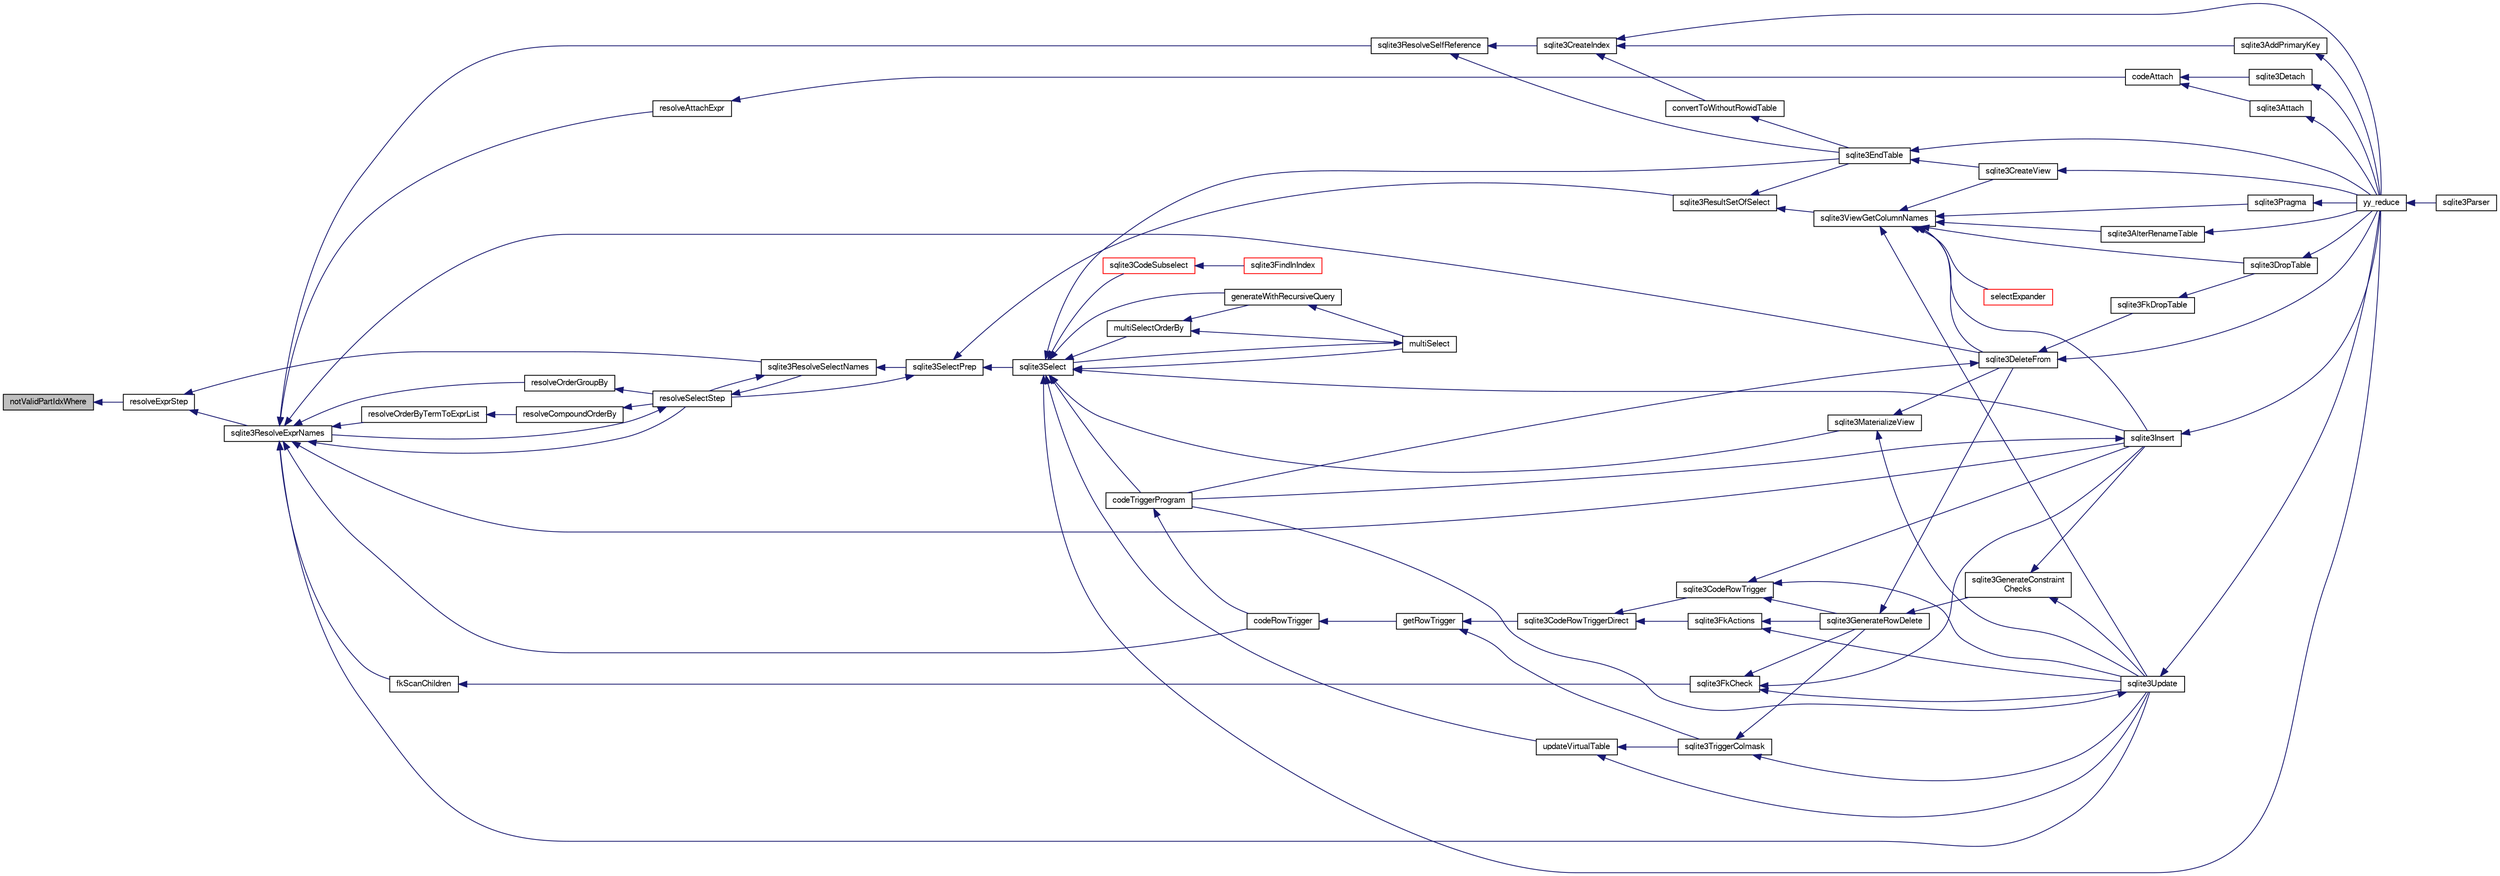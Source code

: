digraph "notValidPartIdxWhere"
{
  edge [fontname="FreeSans",fontsize="10",labelfontname="FreeSans",labelfontsize="10"];
  node [fontname="FreeSans",fontsize="10",shape=record];
  rankdir="LR";
  Node184068 [label="notValidPartIdxWhere",height=0.2,width=0.4,color="black", fillcolor="grey75", style="filled", fontcolor="black"];
  Node184068 -> Node184069 [dir="back",color="midnightblue",fontsize="10",style="solid",fontname="FreeSans"];
  Node184069 [label="resolveExprStep",height=0.2,width=0.4,color="black", fillcolor="white", style="filled",URL="$sqlite3_8c.html#a0687a8650fd8a4ebbf5c2c5a75a8fb13"];
  Node184069 -> Node184070 [dir="back",color="midnightblue",fontsize="10",style="solid",fontname="FreeSans"];
  Node184070 [label="sqlite3ResolveExprNames",height=0.2,width=0.4,color="black", fillcolor="white", style="filled",URL="$sqlite3_8c.html#a537cf717a3f847807d3a3fd65da636ad"];
  Node184070 -> Node184071 [dir="back",color="midnightblue",fontsize="10",style="solid",fontname="FreeSans"];
  Node184071 [label="resolveOrderByTermToExprList",height=0.2,width=0.4,color="black", fillcolor="white", style="filled",URL="$sqlite3_8c.html#ac7f7eabdc769257622ad90aac3e02fe6"];
  Node184071 -> Node184072 [dir="back",color="midnightblue",fontsize="10",style="solid",fontname="FreeSans"];
  Node184072 [label="resolveCompoundOrderBy",height=0.2,width=0.4,color="black", fillcolor="white", style="filled",URL="$sqlite3_8c.html#a462c5aa49cfd6aad6a92fa60ddefc569"];
  Node184072 -> Node184073 [dir="back",color="midnightblue",fontsize="10",style="solid",fontname="FreeSans"];
  Node184073 [label="resolveSelectStep",height=0.2,width=0.4,color="black", fillcolor="white", style="filled",URL="$sqlite3_8c.html#a0b9015a9e505c63fd104dcbad672c814"];
  Node184073 -> Node184070 [dir="back",color="midnightblue",fontsize="10",style="solid",fontname="FreeSans"];
  Node184073 -> Node184074 [dir="back",color="midnightblue",fontsize="10",style="solid",fontname="FreeSans"];
  Node184074 [label="sqlite3ResolveSelectNames",height=0.2,width=0.4,color="black", fillcolor="white", style="filled",URL="$sqlite3_8c.html#a0cf10c480643b1ab9eaa02056a400734"];
  Node184074 -> Node184073 [dir="back",color="midnightblue",fontsize="10",style="solid",fontname="FreeSans"];
  Node184074 -> Node184075 [dir="back",color="midnightblue",fontsize="10",style="solid",fontname="FreeSans"];
  Node184075 [label="sqlite3SelectPrep",height=0.2,width=0.4,color="black", fillcolor="white", style="filled",URL="$sqlite3_8c.html#aa4385bd53c0a43dea72fbc23cc78e1c6"];
  Node184075 -> Node184073 [dir="back",color="midnightblue",fontsize="10",style="solid",fontname="FreeSans"];
  Node184075 -> Node184076 [dir="back",color="midnightblue",fontsize="10",style="solid",fontname="FreeSans"];
  Node184076 [label="sqlite3ResultSetOfSelect",height=0.2,width=0.4,color="black", fillcolor="white", style="filled",URL="$sqlite3_8c.html#ade35a86757654a36498d74152aa2fda8"];
  Node184076 -> Node184077 [dir="back",color="midnightblue",fontsize="10",style="solid",fontname="FreeSans"];
  Node184077 [label="sqlite3EndTable",height=0.2,width=0.4,color="black", fillcolor="white", style="filled",URL="$sqlite3_8c.html#a7b5f2c66c0f0b6f819d970ca389768b0"];
  Node184077 -> Node184078 [dir="back",color="midnightblue",fontsize="10",style="solid",fontname="FreeSans"];
  Node184078 [label="sqlite3CreateView",height=0.2,width=0.4,color="black", fillcolor="white", style="filled",URL="$sqlite3_8c.html#a9d85cb00ff71dee5cd9a019503a6982e"];
  Node184078 -> Node184079 [dir="back",color="midnightblue",fontsize="10",style="solid",fontname="FreeSans"];
  Node184079 [label="yy_reduce",height=0.2,width=0.4,color="black", fillcolor="white", style="filled",URL="$sqlite3_8c.html#a7c419a9b25711c666a9a2449ef377f14"];
  Node184079 -> Node184080 [dir="back",color="midnightblue",fontsize="10",style="solid",fontname="FreeSans"];
  Node184080 [label="sqlite3Parser",height=0.2,width=0.4,color="black", fillcolor="white", style="filled",URL="$sqlite3_8c.html#a0327d71a5fabe0b6a343d78a2602e72a"];
  Node184077 -> Node184079 [dir="back",color="midnightblue",fontsize="10",style="solid",fontname="FreeSans"];
  Node184076 -> Node184081 [dir="back",color="midnightblue",fontsize="10",style="solid",fontname="FreeSans"];
  Node184081 [label="sqlite3ViewGetColumnNames",height=0.2,width=0.4,color="black", fillcolor="white", style="filled",URL="$sqlite3_8c.html#aebc7cd8d9e2bd174ae0a60363d3f6ce8"];
  Node184081 -> Node184082 [dir="back",color="midnightblue",fontsize="10",style="solid",fontname="FreeSans"];
  Node184082 [label="sqlite3AlterRenameTable",height=0.2,width=0.4,color="black", fillcolor="white", style="filled",URL="$sqlite3_8c.html#aa5cfdb507ff74e559f2efb0318c96d2c"];
  Node184082 -> Node184079 [dir="back",color="midnightblue",fontsize="10",style="solid",fontname="FreeSans"];
  Node184081 -> Node184078 [dir="back",color="midnightblue",fontsize="10",style="solid",fontname="FreeSans"];
  Node184081 -> Node184083 [dir="back",color="midnightblue",fontsize="10",style="solid",fontname="FreeSans"];
  Node184083 [label="sqlite3DropTable",height=0.2,width=0.4,color="black", fillcolor="white", style="filled",URL="$sqlite3_8c.html#a5534f77364b5568783c0e50db3c9defb"];
  Node184083 -> Node184079 [dir="back",color="midnightblue",fontsize="10",style="solid",fontname="FreeSans"];
  Node184081 -> Node184084 [dir="back",color="midnightblue",fontsize="10",style="solid",fontname="FreeSans"];
  Node184084 [label="sqlite3DeleteFrom",height=0.2,width=0.4,color="black", fillcolor="white", style="filled",URL="$sqlite3_8c.html#ab9b4b45349188b49eabb23f94608a091"];
  Node184084 -> Node184085 [dir="back",color="midnightblue",fontsize="10",style="solid",fontname="FreeSans"];
  Node184085 [label="sqlite3FkDropTable",height=0.2,width=0.4,color="black", fillcolor="white", style="filled",URL="$sqlite3_8c.html#a1218c6fc74e89152ceaa4760e82f5ef9"];
  Node184085 -> Node184083 [dir="back",color="midnightblue",fontsize="10",style="solid",fontname="FreeSans"];
  Node184084 -> Node184086 [dir="back",color="midnightblue",fontsize="10",style="solid",fontname="FreeSans"];
  Node184086 [label="codeTriggerProgram",height=0.2,width=0.4,color="black", fillcolor="white", style="filled",URL="$sqlite3_8c.html#a120801f59d9281d201d2ff4b2606836e"];
  Node184086 -> Node184087 [dir="back",color="midnightblue",fontsize="10",style="solid",fontname="FreeSans"];
  Node184087 [label="codeRowTrigger",height=0.2,width=0.4,color="black", fillcolor="white", style="filled",URL="$sqlite3_8c.html#a463cea5aaaf388b560b206570a0022fc"];
  Node184087 -> Node184088 [dir="back",color="midnightblue",fontsize="10",style="solid",fontname="FreeSans"];
  Node184088 [label="getRowTrigger",height=0.2,width=0.4,color="black", fillcolor="white", style="filled",URL="$sqlite3_8c.html#a69626ef20b540d1a2b19cf56f3f45689"];
  Node184088 -> Node184089 [dir="back",color="midnightblue",fontsize="10",style="solid",fontname="FreeSans"];
  Node184089 [label="sqlite3CodeRowTriggerDirect",height=0.2,width=0.4,color="black", fillcolor="white", style="filled",URL="$sqlite3_8c.html#ad92829f9001bcf89a0299dad5a48acd4"];
  Node184089 -> Node184090 [dir="back",color="midnightblue",fontsize="10",style="solid",fontname="FreeSans"];
  Node184090 [label="sqlite3FkActions",height=0.2,width=0.4,color="black", fillcolor="white", style="filled",URL="$sqlite3_8c.html#a39159bd1623724946c22355ba7f3ef90"];
  Node184090 -> Node184091 [dir="back",color="midnightblue",fontsize="10",style="solid",fontname="FreeSans"];
  Node184091 [label="sqlite3GenerateRowDelete",height=0.2,width=0.4,color="black", fillcolor="white", style="filled",URL="$sqlite3_8c.html#a2c76cbf3027fc18fdbb8cb4cd96b77d9"];
  Node184091 -> Node184084 [dir="back",color="midnightblue",fontsize="10",style="solid",fontname="FreeSans"];
  Node184091 -> Node184092 [dir="back",color="midnightblue",fontsize="10",style="solid",fontname="FreeSans"];
  Node184092 [label="sqlite3GenerateConstraint\lChecks",height=0.2,width=0.4,color="black", fillcolor="white", style="filled",URL="$sqlite3_8c.html#aef639c1e6a0c0a67ca6e7690ad931bd2"];
  Node184092 -> Node184093 [dir="back",color="midnightblue",fontsize="10",style="solid",fontname="FreeSans"];
  Node184093 [label="sqlite3Insert",height=0.2,width=0.4,color="black", fillcolor="white", style="filled",URL="$sqlite3_8c.html#a5b17c9c2000bae6bdff8e6be48d7dc2b"];
  Node184093 -> Node184086 [dir="back",color="midnightblue",fontsize="10",style="solid",fontname="FreeSans"];
  Node184093 -> Node184079 [dir="back",color="midnightblue",fontsize="10",style="solid",fontname="FreeSans"];
  Node184092 -> Node184094 [dir="back",color="midnightblue",fontsize="10",style="solid",fontname="FreeSans"];
  Node184094 [label="sqlite3Update",height=0.2,width=0.4,color="black", fillcolor="white", style="filled",URL="$sqlite3_8c.html#ac5aa67c46e8cc8174566fabe6809fafa"];
  Node184094 -> Node184086 [dir="back",color="midnightblue",fontsize="10",style="solid",fontname="FreeSans"];
  Node184094 -> Node184079 [dir="back",color="midnightblue",fontsize="10",style="solid",fontname="FreeSans"];
  Node184090 -> Node184094 [dir="back",color="midnightblue",fontsize="10",style="solid",fontname="FreeSans"];
  Node184089 -> Node184095 [dir="back",color="midnightblue",fontsize="10",style="solid",fontname="FreeSans"];
  Node184095 [label="sqlite3CodeRowTrigger",height=0.2,width=0.4,color="black", fillcolor="white", style="filled",URL="$sqlite3_8c.html#a37f21393c74de4d01b16761ee9abacd9"];
  Node184095 -> Node184091 [dir="back",color="midnightblue",fontsize="10",style="solid",fontname="FreeSans"];
  Node184095 -> Node184093 [dir="back",color="midnightblue",fontsize="10",style="solid",fontname="FreeSans"];
  Node184095 -> Node184094 [dir="back",color="midnightblue",fontsize="10",style="solid",fontname="FreeSans"];
  Node184088 -> Node184096 [dir="back",color="midnightblue",fontsize="10",style="solid",fontname="FreeSans"];
  Node184096 [label="sqlite3TriggerColmask",height=0.2,width=0.4,color="black", fillcolor="white", style="filled",URL="$sqlite3_8c.html#acace8e99e37ae5e84ea03c65e820c540"];
  Node184096 -> Node184091 [dir="back",color="midnightblue",fontsize="10",style="solid",fontname="FreeSans"];
  Node184096 -> Node184094 [dir="back",color="midnightblue",fontsize="10",style="solid",fontname="FreeSans"];
  Node184084 -> Node184079 [dir="back",color="midnightblue",fontsize="10",style="solid",fontname="FreeSans"];
  Node184081 -> Node184093 [dir="back",color="midnightblue",fontsize="10",style="solid",fontname="FreeSans"];
  Node184081 -> Node184097 [dir="back",color="midnightblue",fontsize="10",style="solid",fontname="FreeSans"];
  Node184097 [label="sqlite3Pragma",height=0.2,width=0.4,color="black", fillcolor="white", style="filled",URL="$sqlite3_8c.html#a111391370f58f8e6a6eca51fd34d62ed"];
  Node184097 -> Node184079 [dir="back",color="midnightblue",fontsize="10",style="solid",fontname="FreeSans"];
  Node184081 -> Node184098 [dir="back",color="midnightblue",fontsize="10",style="solid",fontname="FreeSans"];
  Node184098 [label="selectExpander",height=0.2,width=0.4,color="red", fillcolor="white", style="filled",URL="$sqlite3_8c.html#abee977318fbf74531340c6e41b0ca953"];
  Node184081 -> Node184094 [dir="back",color="midnightblue",fontsize="10",style="solid",fontname="FreeSans"];
  Node184075 -> Node184100 [dir="back",color="midnightblue",fontsize="10",style="solid",fontname="FreeSans"];
  Node184100 [label="sqlite3Select",height=0.2,width=0.4,color="black", fillcolor="white", style="filled",URL="$sqlite3_8c.html#a2465ee8c956209ba4b272477b7c21a45"];
  Node184100 -> Node184101 [dir="back",color="midnightblue",fontsize="10",style="solid",fontname="FreeSans"];
  Node184101 [label="sqlite3CodeSubselect",height=0.2,width=0.4,color="red", fillcolor="white", style="filled",URL="$sqlite3_8c.html#aa69b46d2204a1d1b110107a1be12ee0c"];
  Node184101 -> Node184102 [dir="back",color="midnightblue",fontsize="10",style="solid",fontname="FreeSans"];
  Node184102 [label="sqlite3FindInIndex",height=0.2,width=0.4,color="red", fillcolor="white", style="filled",URL="$sqlite3_8c.html#af7d8c56ab0231f44bb5f87b3fafeffb2"];
  Node184100 -> Node184077 [dir="back",color="midnightblue",fontsize="10",style="solid",fontname="FreeSans"];
  Node184100 -> Node184149 [dir="back",color="midnightblue",fontsize="10",style="solid",fontname="FreeSans"];
  Node184149 [label="sqlite3MaterializeView",height=0.2,width=0.4,color="black", fillcolor="white", style="filled",URL="$sqlite3_8c.html#a4557984b0b75f998fb0c3f231c9b1def"];
  Node184149 -> Node184084 [dir="back",color="midnightblue",fontsize="10",style="solid",fontname="FreeSans"];
  Node184149 -> Node184094 [dir="back",color="midnightblue",fontsize="10",style="solid",fontname="FreeSans"];
  Node184100 -> Node184093 [dir="back",color="midnightblue",fontsize="10",style="solid",fontname="FreeSans"];
  Node184100 -> Node184131 [dir="back",color="midnightblue",fontsize="10",style="solid",fontname="FreeSans"];
  Node184131 [label="generateWithRecursiveQuery",height=0.2,width=0.4,color="black", fillcolor="white", style="filled",URL="$sqlite3_8c.html#ade2c3663fa9c3b9676507984b9483942"];
  Node184131 -> Node184132 [dir="back",color="midnightblue",fontsize="10",style="solid",fontname="FreeSans"];
  Node184132 [label="multiSelect",height=0.2,width=0.4,color="black", fillcolor="white", style="filled",URL="$sqlite3_8c.html#a6456c61f3d9b2389738753cedfa24fa7"];
  Node184132 -> Node184100 [dir="back",color="midnightblue",fontsize="10",style="solid",fontname="FreeSans"];
  Node184100 -> Node184132 [dir="back",color="midnightblue",fontsize="10",style="solid",fontname="FreeSans"];
  Node184100 -> Node184133 [dir="back",color="midnightblue",fontsize="10",style="solid",fontname="FreeSans"];
  Node184133 [label="multiSelectOrderBy",height=0.2,width=0.4,color="black", fillcolor="white", style="filled",URL="$sqlite3_8c.html#afcdb8488c6f4dfdadaf9f04bca35b808"];
  Node184133 -> Node184131 [dir="back",color="midnightblue",fontsize="10",style="solid",fontname="FreeSans"];
  Node184133 -> Node184132 [dir="back",color="midnightblue",fontsize="10",style="solid",fontname="FreeSans"];
  Node184100 -> Node184086 [dir="back",color="midnightblue",fontsize="10",style="solid",fontname="FreeSans"];
  Node184100 -> Node184150 [dir="back",color="midnightblue",fontsize="10",style="solid",fontname="FreeSans"];
  Node184150 [label="updateVirtualTable",height=0.2,width=0.4,color="black", fillcolor="white", style="filled",URL="$sqlite3_8c.html#a740220531db9293c39a2cdd7da3f74e1"];
  Node184150 -> Node184096 [dir="back",color="midnightblue",fontsize="10",style="solid",fontname="FreeSans"];
  Node184150 -> Node184094 [dir="back",color="midnightblue",fontsize="10",style="solid",fontname="FreeSans"];
  Node184100 -> Node184079 [dir="back",color="midnightblue",fontsize="10",style="solid",fontname="FreeSans"];
  Node184070 -> Node184151 [dir="back",color="midnightblue",fontsize="10",style="solid",fontname="FreeSans"];
  Node184151 [label="resolveOrderGroupBy",height=0.2,width=0.4,color="black", fillcolor="white", style="filled",URL="$sqlite3_8c.html#a4dc8ed6177a5de887eae1010992e3d00"];
  Node184151 -> Node184073 [dir="back",color="midnightblue",fontsize="10",style="solid",fontname="FreeSans"];
  Node184070 -> Node184073 [dir="back",color="midnightblue",fontsize="10",style="solid",fontname="FreeSans"];
  Node184070 -> Node184152 [dir="back",color="midnightblue",fontsize="10",style="solid",fontname="FreeSans"];
  Node184152 [label="sqlite3ResolveSelfReference",height=0.2,width=0.4,color="black", fillcolor="white", style="filled",URL="$sqlite3_8c.html#ab524095a849de78f8728167d19336094"];
  Node184152 -> Node184077 [dir="back",color="midnightblue",fontsize="10",style="solid",fontname="FreeSans"];
  Node184152 -> Node184111 [dir="back",color="midnightblue",fontsize="10",style="solid",fontname="FreeSans"];
  Node184111 [label="sqlite3CreateIndex",height=0.2,width=0.4,color="black", fillcolor="white", style="filled",URL="$sqlite3_8c.html#a8dbe5e590ab6c58a8c45f34f7c81e825"];
  Node184111 -> Node184112 [dir="back",color="midnightblue",fontsize="10",style="solid",fontname="FreeSans"];
  Node184112 [label="sqlite3AddPrimaryKey",height=0.2,width=0.4,color="black", fillcolor="white", style="filled",URL="$sqlite3_8c.html#af2b0672c3379d2a7d927d210ae0ade62"];
  Node184112 -> Node184079 [dir="back",color="midnightblue",fontsize="10",style="solid",fontname="FreeSans"];
  Node184111 -> Node184113 [dir="back",color="midnightblue",fontsize="10",style="solid",fontname="FreeSans"];
  Node184113 [label="convertToWithoutRowidTable",height=0.2,width=0.4,color="black", fillcolor="white", style="filled",URL="$sqlite3_8c.html#a0d41effc4e4a0ba740429a08f6747313"];
  Node184113 -> Node184077 [dir="back",color="midnightblue",fontsize="10",style="solid",fontname="FreeSans"];
  Node184111 -> Node184079 [dir="back",color="midnightblue",fontsize="10",style="solid",fontname="FreeSans"];
  Node184070 -> Node184153 [dir="back",color="midnightblue",fontsize="10",style="solid",fontname="FreeSans"];
  Node184153 [label="resolveAttachExpr",height=0.2,width=0.4,color="black", fillcolor="white", style="filled",URL="$sqlite3_8c.html#a2b0ae2ee3fae38ccc805f582a9ce38f5"];
  Node184153 -> Node184126 [dir="back",color="midnightblue",fontsize="10",style="solid",fontname="FreeSans"];
  Node184126 [label="codeAttach",height=0.2,width=0.4,color="black", fillcolor="white", style="filled",URL="$sqlite3_8c.html#ade4e9e30d828a19c191fdcb098676d5b"];
  Node184126 -> Node184127 [dir="back",color="midnightblue",fontsize="10",style="solid",fontname="FreeSans"];
  Node184127 [label="sqlite3Detach",height=0.2,width=0.4,color="black", fillcolor="white", style="filled",URL="$sqlite3_8c.html#ab1a5a0b01c7560aef5e0b8603a68747d"];
  Node184127 -> Node184079 [dir="back",color="midnightblue",fontsize="10",style="solid",fontname="FreeSans"];
  Node184126 -> Node184128 [dir="back",color="midnightblue",fontsize="10",style="solid",fontname="FreeSans"];
  Node184128 [label="sqlite3Attach",height=0.2,width=0.4,color="black", fillcolor="white", style="filled",URL="$sqlite3_8c.html#ae0907fe0b43cc1b4c7e6a16213e8546f"];
  Node184128 -> Node184079 [dir="back",color="midnightblue",fontsize="10",style="solid",fontname="FreeSans"];
  Node184070 -> Node184084 [dir="back",color="midnightblue",fontsize="10",style="solid",fontname="FreeSans"];
  Node184070 -> Node184120 [dir="back",color="midnightblue",fontsize="10",style="solid",fontname="FreeSans"];
  Node184120 [label="fkScanChildren",height=0.2,width=0.4,color="black", fillcolor="white", style="filled",URL="$sqlite3_8c.html#a67c9dcb484336b3155e7a82a037d4691"];
  Node184120 -> Node184121 [dir="back",color="midnightblue",fontsize="10",style="solid",fontname="FreeSans"];
  Node184121 [label="sqlite3FkCheck",height=0.2,width=0.4,color="black", fillcolor="white", style="filled",URL="$sqlite3_8c.html#aa38fb76c7d6f48f19772877a41703b92"];
  Node184121 -> Node184091 [dir="back",color="midnightblue",fontsize="10",style="solid",fontname="FreeSans"];
  Node184121 -> Node184093 [dir="back",color="midnightblue",fontsize="10",style="solid",fontname="FreeSans"];
  Node184121 -> Node184094 [dir="back",color="midnightblue",fontsize="10",style="solid",fontname="FreeSans"];
  Node184070 -> Node184093 [dir="back",color="midnightblue",fontsize="10",style="solid",fontname="FreeSans"];
  Node184070 -> Node184087 [dir="back",color="midnightblue",fontsize="10",style="solid",fontname="FreeSans"];
  Node184070 -> Node184094 [dir="back",color="midnightblue",fontsize="10",style="solid",fontname="FreeSans"];
  Node184069 -> Node184074 [dir="back",color="midnightblue",fontsize="10",style="solid",fontname="FreeSans"];
}
